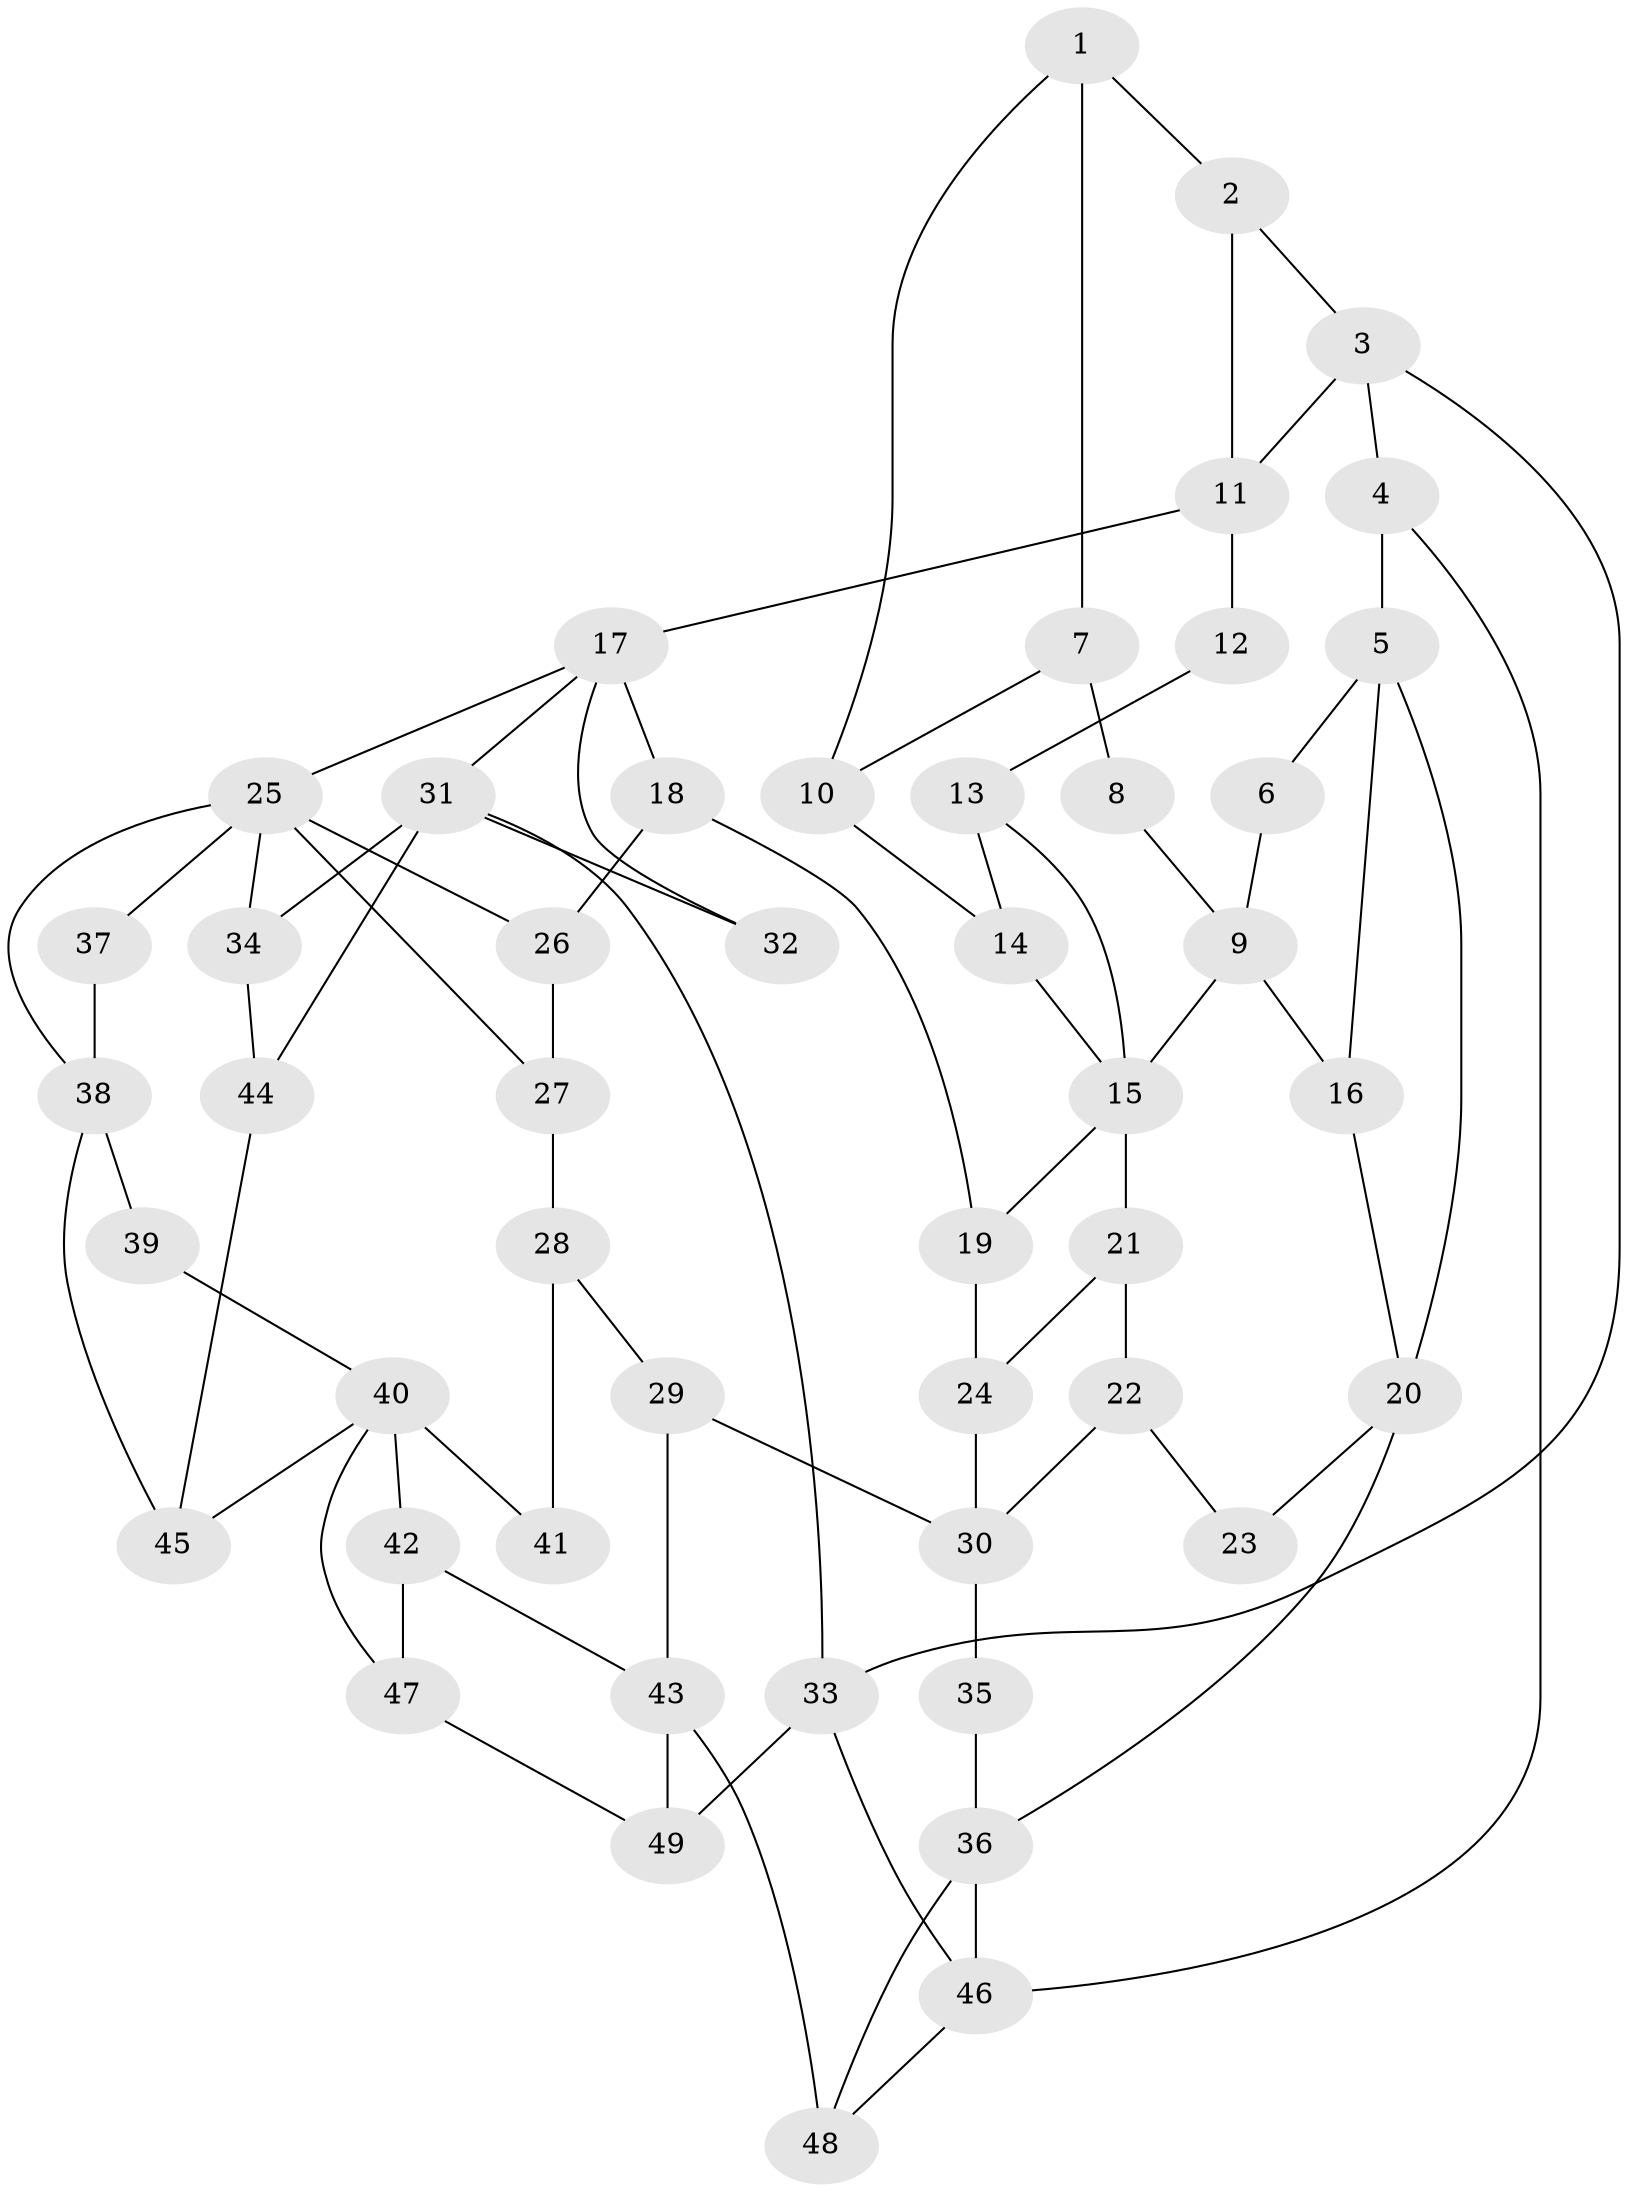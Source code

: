 // original degree distribution, {3: 0.02040816326530612, 4: 0.23469387755102042, 6: 0.21428571428571427, 5: 0.5306122448979592}
// Generated by graph-tools (version 1.1) at 2025/38/03/09/25 02:38:51]
// undirected, 49 vertices, 80 edges
graph export_dot {
graph [start="1"]
  node [color=gray90,style=filled];
  1;
  2;
  3;
  4;
  5;
  6;
  7;
  8;
  9;
  10;
  11;
  12;
  13;
  14;
  15;
  16;
  17;
  18;
  19;
  20;
  21;
  22;
  23;
  24;
  25;
  26;
  27;
  28;
  29;
  30;
  31;
  32;
  33;
  34;
  35;
  36;
  37;
  38;
  39;
  40;
  41;
  42;
  43;
  44;
  45;
  46;
  47;
  48;
  49;
  1 -- 2 [weight=1.0];
  1 -- 7 [weight=1.0];
  1 -- 10 [weight=1.0];
  2 -- 3 [weight=1.0];
  2 -- 11 [weight=1.0];
  3 -- 4 [weight=1.0];
  3 -- 11 [weight=1.0];
  3 -- 33 [weight=1.0];
  4 -- 5 [weight=2.0];
  4 -- 46 [weight=1.0];
  5 -- 6 [weight=2.0];
  5 -- 16 [weight=1.0];
  5 -- 20 [weight=1.0];
  6 -- 9 [weight=1.0];
  7 -- 8 [weight=4.0];
  7 -- 10 [weight=1.0];
  8 -- 9 [weight=2.0];
  9 -- 15 [weight=2.0];
  9 -- 16 [weight=1.0];
  10 -- 14 [weight=1.0];
  11 -- 12 [weight=2.0];
  11 -- 17 [weight=2.0];
  12 -- 13 [weight=1.0];
  13 -- 14 [weight=1.0];
  13 -- 15 [weight=1.0];
  14 -- 15 [weight=1.0];
  15 -- 19 [weight=1.0];
  15 -- 21 [weight=1.0];
  16 -- 20 [weight=1.0];
  17 -- 18 [weight=1.0];
  17 -- 25 [weight=1.0];
  17 -- 31 [weight=1.0];
  17 -- 32 [weight=1.0];
  18 -- 19 [weight=1.0];
  18 -- 26 [weight=1.0];
  19 -- 24 [weight=1.0];
  20 -- 23 [weight=2.0];
  20 -- 36 [weight=2.0];
  21 -- 22 [weight=1.0];
  21 -- 24 [weight=1.0];
  22 -- 23 [weight=1.0];
  22 -- 30 [weight=1.0];
  24 -- 30 [weight=1.0];
  25 -- 26 [weight=1.0];
  25 -- 27 [weight=1.0];
  25 -- 34 [weight=1.0];
  25 -- 37 [weight=1.0];
  25 -- 38 [weight=1.0];
  26 -- 27 [weight=1.0];
  27 -- 28 [weight=1.0];
  28 -- 29 [weight=1.0];
  28 -- 41 [weight=1.0];
  29 -- 30 [weight=2.0];
  29 -- 43 [weight=2.0];
  30 -- 35 [weight=2.0];
  31 -- 32 [weight=2.0];
  31 -- 33 [weight=1.0];
  31 -- 34 [weight=1.0];
  31 -- 44 [weight=1.0];
  33 -- 46 [weight=1.0];
  33 -- 49 [weight=1.0];
  34 -- 44 [weight=1.0];
  35 -- 36 [weight=2.0];
  36 -- 46 [weight=1.0];
  36 -- 48 [weight=1.0];
  37 -- 38 [weight=2.0];
  38 -- 39 [weight=2.0];
  38 -- 45 [weight=1.0];
  39 -- 40 [weight=1.0];
  40 -- 41 [weight=2.0];
  40 -- 42 [weight=1.0];
  40 -- 45 [weight=1.0];
  40 -- 47 [weight=1.0];
  42 -- 43 [weight=1.0];
  42 -- 47 [weight=1.0];
  43 -- 48 [weight=2.0];
  43 -- 49 [weight=1.0];
  44 -- 45 [weight=1.0];
  46 -- 48 [weight=1.0];
  47 -- 49 [weight=1.0];
}
